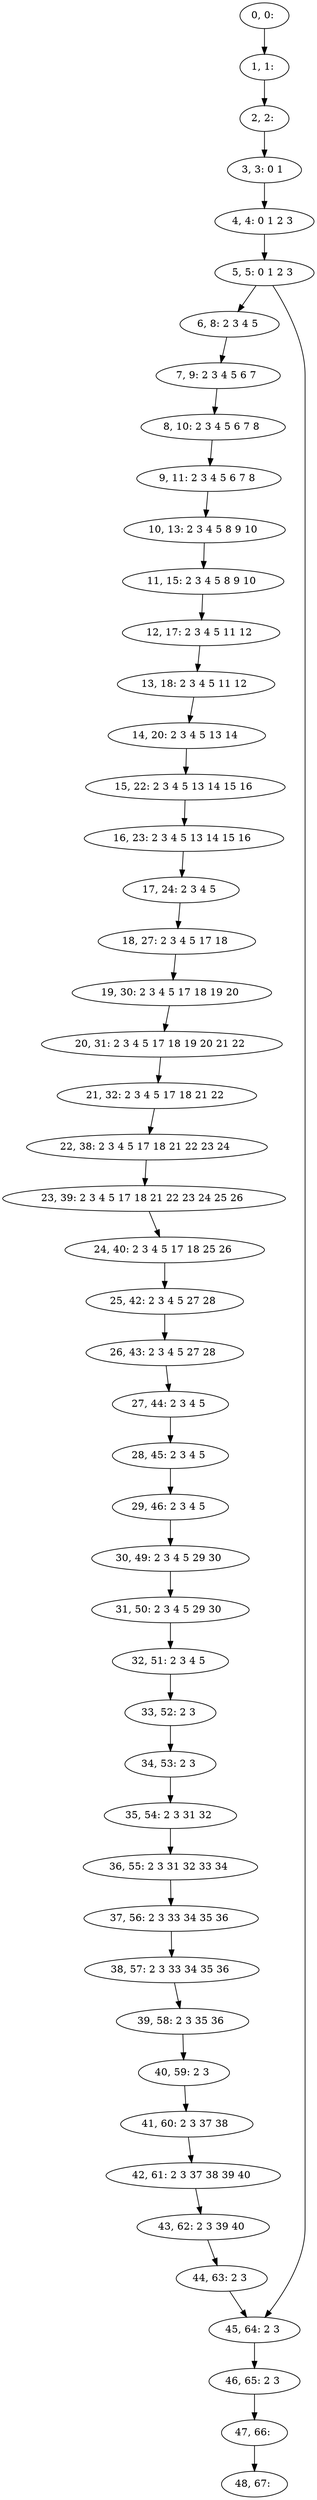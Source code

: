 digraph G {
0[label="0, 0: "];
1[label="1, 1: "];
2[label="2, 2: "];
3[label="3, 3: 0 1 "];
4[label="4, 4: 0 1 2 3 "];
5[label="5, 5: 0 1 2 3 "];
6[label="6, 8: 2 3 4 5 "];
7[label="7, 9: 2 3 4 5 6 7 "];
8[label="8, 10: 2 3 4 5 6 7 8 "];
9[label="9, 11: 2 3 4 5 6 7 8 "];
10[label="10, 13: 2 3 4 5 8 9 10 "];
11[label="11, 15: 2 3 4 5 8 9 10 "];
12[label="12, 17: 2 3 4 5 11 12 "];
13[label="13, 18: 2 3 4 5 11 12 "];
14[label="14, 20: 2 3 4 5 13 14 "];
15[label="15, 22: 2 3 4 5 13 14 15 16 "];
16[label="16, 23: 2 3 4 5 13 14 15 16 "];
17[label="17, 24: 2 3 4 5 "];
18[label="18, 27: 2 3 4 5 17 18 "];
19[label="19, 30: 2 3 4 5 17 18 19 20 "];
20[label="20, 31: 2 3 4 5 17 18 19 20 21 22 "];
21[label="21, 32: 2 3 4 5 17 18 21 22 "];
22[label="22, 38: 2 3 4 5 17 18 21 22 23 24 "];
23[label="23, 39: 2 3 4 5 17 18 21 22 23 24 25 26 "];
24[label="24, 40: 2 3 4 5 17 18 25 26 "];
25[label="25, 42: 2 3 4 5 27 28 "];
26[label="26, 43: 2 3 4 5 27 28 "];
27[label="27, 44: 2 3 4 5 "];
28[label="28, 45: 2 3 4 5 "];
29[label="29, 46: 2 3 4 5 "];
30[label="30, 49: 2 3 4 5 29 30 "];
31[label="31, 50: 2 3 4 5 29 30 "];
32[label="32, 51: 2 3 4 5 "];
33[label="33, 52: 2 3 "];
34[label="34, 53: 2 3 "];
35[label="35, 54: 2 3 31 32 "];
36[label="36, 55: 2 3 31 32 33 34 "];
37[label="37, 56: 2 3 33 34 35 36 "];
38[label="38, 57: 2 3 33 34 35 36 "];
39[label="39, 58: 2 3 35 36 "];
40[label="40, 59: 2 3 "];
41[label="41, 60: 2 3 37 38 "];
42[label="42, 61: 2 3 37 38 39 40 "];
43[label="43, 62: 2 3 39 40 "];
44[label="44, 63: 2 3 "];
45[label="45, 64: 2 3 "];
46[label="46, 65: 2 3 "];
47[label="47, 66: "];
48[label="48, 67: "];
0->1 ;
1->2 ;
2->3 ;
3->4 ;
4->5 ;
5->6 ;
5->45 ;
6->7 ;
7->8 ;
8->9 ;
9->10 ;
10->11 ;
11->12 ;
12->13 ;
13->14 ;
14->15 ;
15->16 ;
16->17 ;
17->18 ;
18->19 ;
19->20 ;
20->21 ;
21->22 ;
22->23 ;
23->24 ;
24->25 ;
25->26 ;
26->27 ;
27->28 ;
28->29 ;
29->30 ;
30->31 ;
31->32 ;
32->33 ;
33->34 ;
34->35 ;
35->36 ;
36->37 ;
37->38 ;
38->39 ;
39->40 ;
40->41 ;
41->42 ;
42->43 ;
43->44 ;
44->45 ;
45->46 ;
46->47 ;
47->48 ;
}
